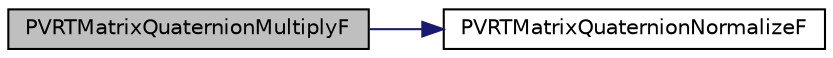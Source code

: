 digraph "PVRTMatrixQuaternionMultiplyF"
{
  edge [fontname="Helvetica",fontsize="10",labelfontname="Helvetica",labelfontsize="10"];
  node [fontname="Helvetica",fontsize="10",shape=record];
  rankdir="LR";
  Node1 [label="PVRTMatrixQuaternionMultiplyF",height=0.2,width=0.4,color="black", fillcolor="grey75", style="filled", fontcolor="black"];
  Node1 -> Node2 [color="midnightblue",fontsize="10",style="solid"];
  Node2 [label="PVRTMatrixQuaternionNormalizeF",height=0.2,width=0.4,color="black", fillcolor="white", style="filled",URL="$_p_v_r_t_quaternion_8h.html#a002fc2150ad0e29da86563f6e56bb03b"];
}
